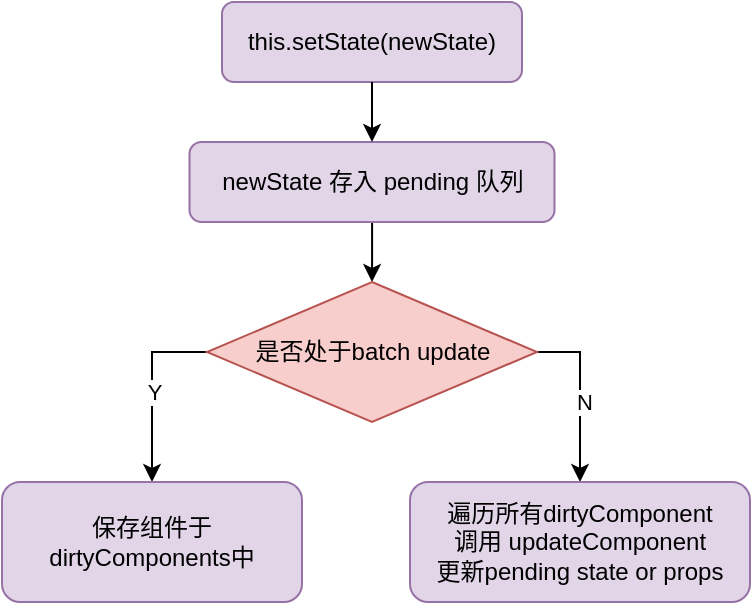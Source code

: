 <mxfile version="13.10.0" type="github">
  <diagram id="C5RBs43oDa-KdzZeNtuy" name="setState流程">
    <mxGraphModel dx="608" dy="528" grid="1" gridSize="10" guides="1" tooltips="1" connect="1" arrows="1" fold="1" page="1" pageScale="1" pageWidth="827" pageHeight="1169" math="0" shadow="0">
      <root>
        <mxCell id="WIyWlLk6GJQsqaUBKTNV-0" />
        <mxCell id="WIyWlLk6GJQsqaUBKTNV-1" parent="WIyWlLk6GJQsqaUBKTNV-0" />
        <mxCell id="WIyWlLk6GJQsqaUBKTNV-3" value="this.setState(newState)" style="rounded=1;whiteSpace=wrap;html=1;fontSize=12;glass=0;strokeWidth=1;shadow=0;fillColor=#e1d5e7;strokeColor=#9673a6;" parent="WIyWlLk6GJQsqaUBKTNV-1" vertex="1">
          <mxGeometry x="150" y="120" width="150" height="40" as="geometry" />
        </mxCell>
        <mxCell id="QbkZMNHVddKp_FJqLHOB-14" style="edgeStyle=orthogonalEdgeStyle;rounded=0;orthogonalLoop=1;jettySize=auto;html=1;entryX=0.5;entryY=0;entryDx=0;entryDy=0;" parent="WIyWlLk6GJQsqaUBKTNV-1" source="QbkZMNHVddKp_FJqLHOB-1" target="QbkZMNHVddKp_FJqLHOB-5" edge="1">
          <mxGeometry relative="1" as="geometry" />
        </mxCell>
        <mxCell id="QbkZMNHVddKp_FJqLHOB-1" value="newState 存入 pending 队列" style="rounded=1;whiteSpace=wrap;html=1;fillColor=#e1d5e7;strokeColor=#9673a6;" parent="WIyWlLk6GJQsqaUBKTNV-1" vertex="1">
          <mxGeometry x="133.75" y="190" width="182.5" height="40" as="geometry" />
        </mxCell>
        <mxCell id="QbkZMNHVddKp_FJqLHOB-4" value="" style="endArrow=classic;html=1;exitX=0.5;exitY=1;exitDx=0;exitDy=0;entryX=0.5;entryY=0;entryDx=0;entryDy=0;" parent="WIyWlLk6GJQsqaUBKTNV-1" source="WIyWlLk6GJQsqaUBKTNV-3" target="QbkZMNHVddKp_FJqLHOB-1" edge="1">
          <mxGeometry width="50" height="50" relative="1" as="geometry">
            <mxPoint x="190" y="160" as="sourcePoint" />
            <mxPoint x="240" y="110" as="targetPoint" />
          </mxGeometry>
        </mxCell>
        <mxCell id="QbkZMNHVddKp_FJqLHOB-10" style="edgeStyle=orthogonalEdgeStyle;rounded=0;orthogonalLoop=1;jettySize=auto;html=1;exitX=1;exitY=0.5;exitDx=0;exitDy=0;" parent="WIyWlLk6GJQsqaUBKTNV-1" source="QbkZMNHVddKp_FJqLHOB-5" target="QbkZMNHVddKp_FJqLHOB-9" edge="1">
          <mxGeometry relative="1" as="geometry" />
        </mxCell>
        <mxCell id="QbkZMNHVddKp_FJqLHOB-11" value="N" style="edgeLabel;html=1;align=center;verticalAlign=middle;resizable=0;points=[];" parent="QbkZMNHVddKp_FJqLHOB-10" vertex="1" connectable="0">
          <mxGeometry x="0.037" y="2" relative="1" as="geometry">
            <mxPoint y="1" as="offset" />
          </mxGeometry>
        </mxCell>
        <mxCell id="QbkZMNHVddKp_FJqLHOB-12" style="edgeStyle=orthogonalEdgeStyle;rounded=0;orthogonalLoop=1;jettySize=auto;html=1;exitX=0;exitY=0.5;exitDx=0;exitDy=0;entryX=0.5;entryY=0;entryDx=0;entryDy=0;" parent="WIyWlLk6GJQsqaUBKTNV-1" source="QbkZMNHVddKp_FJqLHOB-5" target="QbkZMNHVddKp_FJqLHOB-8" edge="1">
          <mxGeometry relative="1" as="geometry">
            <Array as="points">
              <mxPoint x="115" y="295" />
            </Array>
          </mxGeometry>
        </mxCell>
        <mxCell id="QbkZMNHVddKp_FJqLHOB-13" value="Y" style="edgeLabel;html=1;align=center;verticalAlign=middle;resizable=0;points=[];" parent="QbkZMNHVddKp_FJqLHOB-12" vertex="1" connectable="0">
          <mxGeometry x="0.004" y="1" relative="1" as="geometry">
            <mxPoint y="1" as="offset" />
          </mxGeometry>
        </mxCell>
        <mxCell id="QbkZMNHVddKp_FJqLHOB-5" value="是否处于batch update" style="rhombus;whiteSpace=wrap;html=1;fillColor=#f8cecc;strokeColor=#b85450;" parent="WIyWlLk6GJQsqaUBKTNV-1" vertex="1">
          <mxGeometry x="142.5" y="260" width="165" height="70" as="geometry" />
        </mxCell>
        <mxCell id="QbkZMNHVddKp_FJqLHOB-8" value="保存组件于dirtyComponents中" style="rounded=1;whiteSpace=wrap;html=1;fillColor=#e1d5e7;strokeColor=#9673a6;" parent="WIyWlLk6GJQsqaUBKTNV-1" vertex="1">
          <mxGeometry x="40" y="360" width="150" height="60" as="geometry" />
        </mxCell>
        <mxCell id="QbkZMNHVddKp_FJqLHOB-9" value="遍历所有dirtyComponent&lt;br&gt;调用 updateComponent&lt;br&gt;更新pending state or props" style="rounded=1;whiteSpace=wrap;html=1;fillColor=#e1d5e7;strokeColor=#9673a6;" parent="WIyWlLk6GJQsqaUBKTNV-1" vertex="1">
          <mxGeometry x="244" y="360" width="170" height="60" as="geometry" />
        </mxCell>
      </root>
    </mxGraphModel>
  </diagram>
</mxfile>
